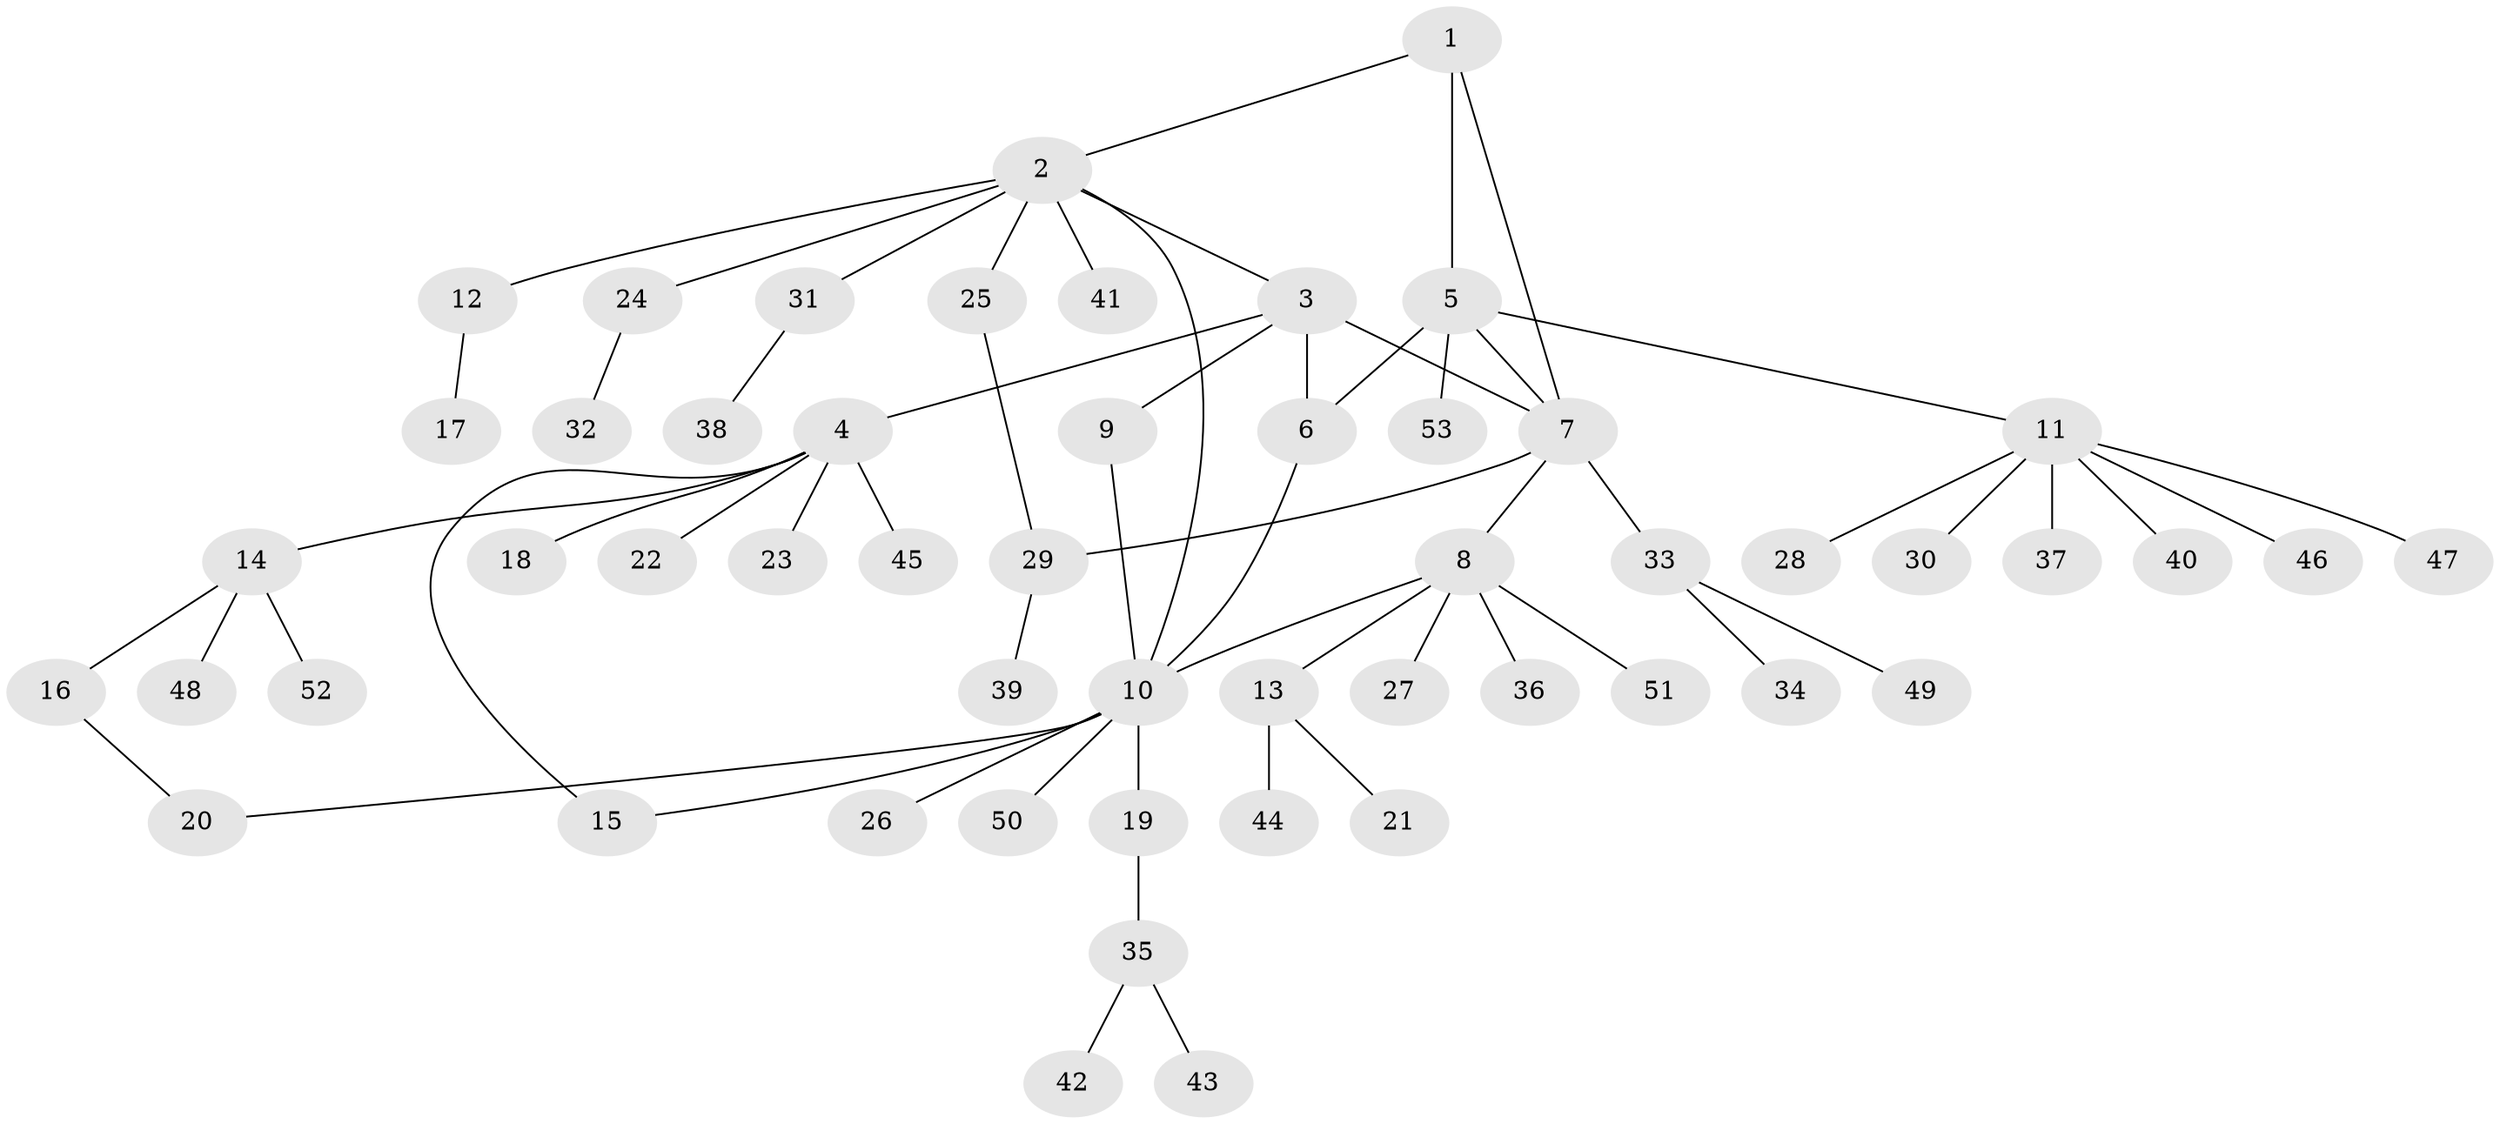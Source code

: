 // coarse degree distribution, {5: 0.07894736842105263, 8: 0.02631578947368421, 6: 0.07894736842105263, 3: 0.07894736842105263, 9: 0.02631578947368421, 2: 0.10526315789473684, 1: 0.6052631578947368}
// Generated by graph-tools (version 1.1) at 2025/52/02/27/25 19:52:16]
// undirected, 53 vertices, 61 edges
graph export_dot {
graph [start="1"]
  node [color=gray90,style=filled];
  1;
  2;
  3;
  4;
  5;
  6;
  7;
  8;
  9;
  10;
  11;
  12;
  13;
  14;
  15;
  16;
  17;
  18;
  19;
  20;
  21;
  22;
  23;
  24;
  25;
  26;
  27;
  28;
  29;
  30;
  31;
  32;
  33;
  34;
  35;
  36;
  37;
  38;
  39;
  40;
  41;
  42;
  43;
  44;
  45;
  46;
  47;
  48;
  49;
  50;
  51;
  52;
  53;
  1 -- 2;
  1 -- 5;
  1 -- 7;
  2 -- 3;
  2 -- 10;
  2 -- 12;
  2 -- 24;
  2 -- 25;
  2 -- 31;
  2 -- 41;
  3 -- 4;
  3 -- 6;
  3 -- 7;
  3 -- 9;
  4 -- 14;
  4 -- 15;
  4 -- 18;
  4 -- 22;
  4 -- 23;
  4 -- 45;
  5 -- 6;
  5 -- 7;
  5 -- 11;
  5 -- 53;
  6 -- 10;
  7 -- 8;
  7 -- 29;
  7 -- 33;
  8 -- 10;
  8 -- 13;
  8 -- 27;
  8 -- 36;
  8 -- 51;
  9 -- 10;
  10 -- 15;
  10 -- 19;
  10 -- 20;
  10 -- 26;
  10 -- 50;
  11 -- 28;
  11 -- 30;
  11 -- 37;
  11 -- 40;
  11 -- 46;
  11 -- 47;
  12 -- 17;
  13 -- 21;
  13 -- 44;
  14 -- 16;
  14 -- 48;
  14 -- 52;
  16 -- 20;
  19 -- 35;
  24 -- 32;
  25 -- 29;
  29 -- 39;
  31 -- 38;
  33 -- 34;
  33 -- 49;
  35 -- 42;
  35 -- 43;
}
